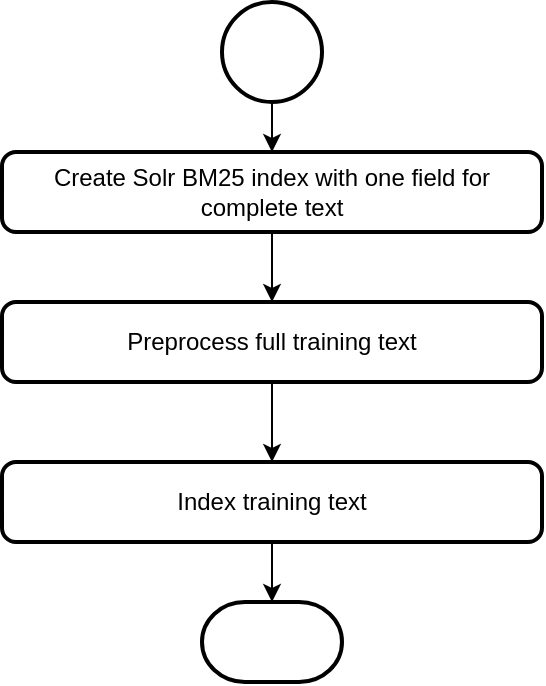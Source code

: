 <mxfile version="10.7.5" type="device"><diagram id="NUguZZy5xbUZFkY-RjWL" name="Page-1"><mxGraphModel dx="824" dy="496" grid="1" gridSize="10" guides="1" tooltips="1" connect="1" arrows="1" fold="1" page="1" pageScale="1" pageWidth="827" pageHeight="1169" math="0" shadow="0"><root><mxCell id="0"/><mxCell id="1" parent="0"/><mxCell id="EuPj9muGk-9xem5R9AgI-6" style="edgeStyle=orthogonalEdgeStyle;rounded=0;orthogonalLoop=1;jettySize=auto;html=1;exitX=0.5;exitY=1;exitDx=0;exitDy=0;exitPerimeter=0;entryX=0.5;entryY=0;entryDx=0;entryDy=0;" edge="1" parent="1" source="EuPj9muGk-9xem5R9AgI-1" target="EuPj9muGk-9xem5R9AgI-3"><mxGeometry relative="1" as="geometry"/></mxCell><mxCell id="EuPj9muGk-9xem5R9AgI-1" value="" style="strokeWidth=2;html=1;shape=mxgraph.flowchart.start_2;whiteSpace=wrap;" vertex="1" parent="1"><mxGeometry x="380" y="30" width="50" height="50" as="geometry"/></mxCell><mxCell id="EuPj9muGk-9xem5R9AgI-5" value="" style="edgeStyle=orthogonalEdgeStyle;rounded=0;orthogonalLoop=1;jettySize=auto;html=1;" edge="1" parent="1" source="EuPj9muGk-9xem5R9AgI-2" target="EuPj9muGk-9xem5R9AgI-4"><mxGeometry relative="1" as="geometry"/></mxCell><mxCell id="EuPj9muGk-9xem5R9AgI-2" value="Preprocess full training text&lt;br&gt;" style="rounded=1;whiteSpace=wrap;html=1;absoluteArcSize=1;arcSize=14;strokeWidth=2;" vertex="1" parent="1"><mxGeometry x="270" y="180" width="270" height="40" as="geometry"/></mxCell><mxCell id="EuPj9muGk-9xem5R9AgI-9" style="edgeStyle=orthogonalEdgeStyle;rounded=0;orthogonalLoop=1;jettySize=auto;html=1;exitX=0.5;exitY=1;exitDx=0;exitDy=0;entryX=0.5;entryY=0;entryDx=0;entryDy=0;entryPerimeter=0;" edge="1" parent="1" source="EuPj9muGk-9xem5R9AgI-4" target="EuPj9muGk-9xem5R9AgI-8"><mxGeometry relative="1" as="geometry"/></mxCell><mxCell id="EuPj9muGk-9xem5R9AgI-4" value="Index training text&lt;br&gt;" style="rounded=1;whiteSpace=wrap;html=1;absoluteArcSize=1;arcSize=14;strokeWidth=2;" vertex="1" parent="1"><mxGeometry x="270" y="260" width="270" height="40" as="geometry"/></mxCell><mxCell id="EuPj9muGk-9xem5R9AgI-7" style="edgeStyle=orthogonalEdgeStyle;rounded=0;orthogonalLoop=1;jettySize=auto;html=1;exitX=0.5;exitY=1;exitDx=0;exitDy=0;entryX=0.5;entryY=0;entryDx=0;entryDy=0;" edge="1" parent="1" source="EuPj9muGk-9xem5R9AgI-3" target="EuPj9muGk-9xem5R9AgI-2"><mxGeometry relative="1" as="geometry"/></mxCell><mxCell id="EuPj9muGk-9xem5R9AgI-3" value="Create Solr BM25 index with one field for complete text" style="rounded=1;whiteSpace=wrap;html=1;absoluteArcSize=1;arcSize=14;strokeWidth=2;" vertex="1" parent="1"><mxGeometry x="270" y="105" width="270" height="40" as="geometry"/></mxCell><mxCell id="EuPj9muGk-9xem5R9AgI-8" value="" style="strokeWidth=2;html=1;shape=mxgraph.flowchart.terminator;whiteSpace=wrap;" vertex="1" parent="1"><mxGeometry x="370" y="330" width="70" height="40" as="geometry"/></mxCell></root></mxGraphModel></diagram></mxfile>